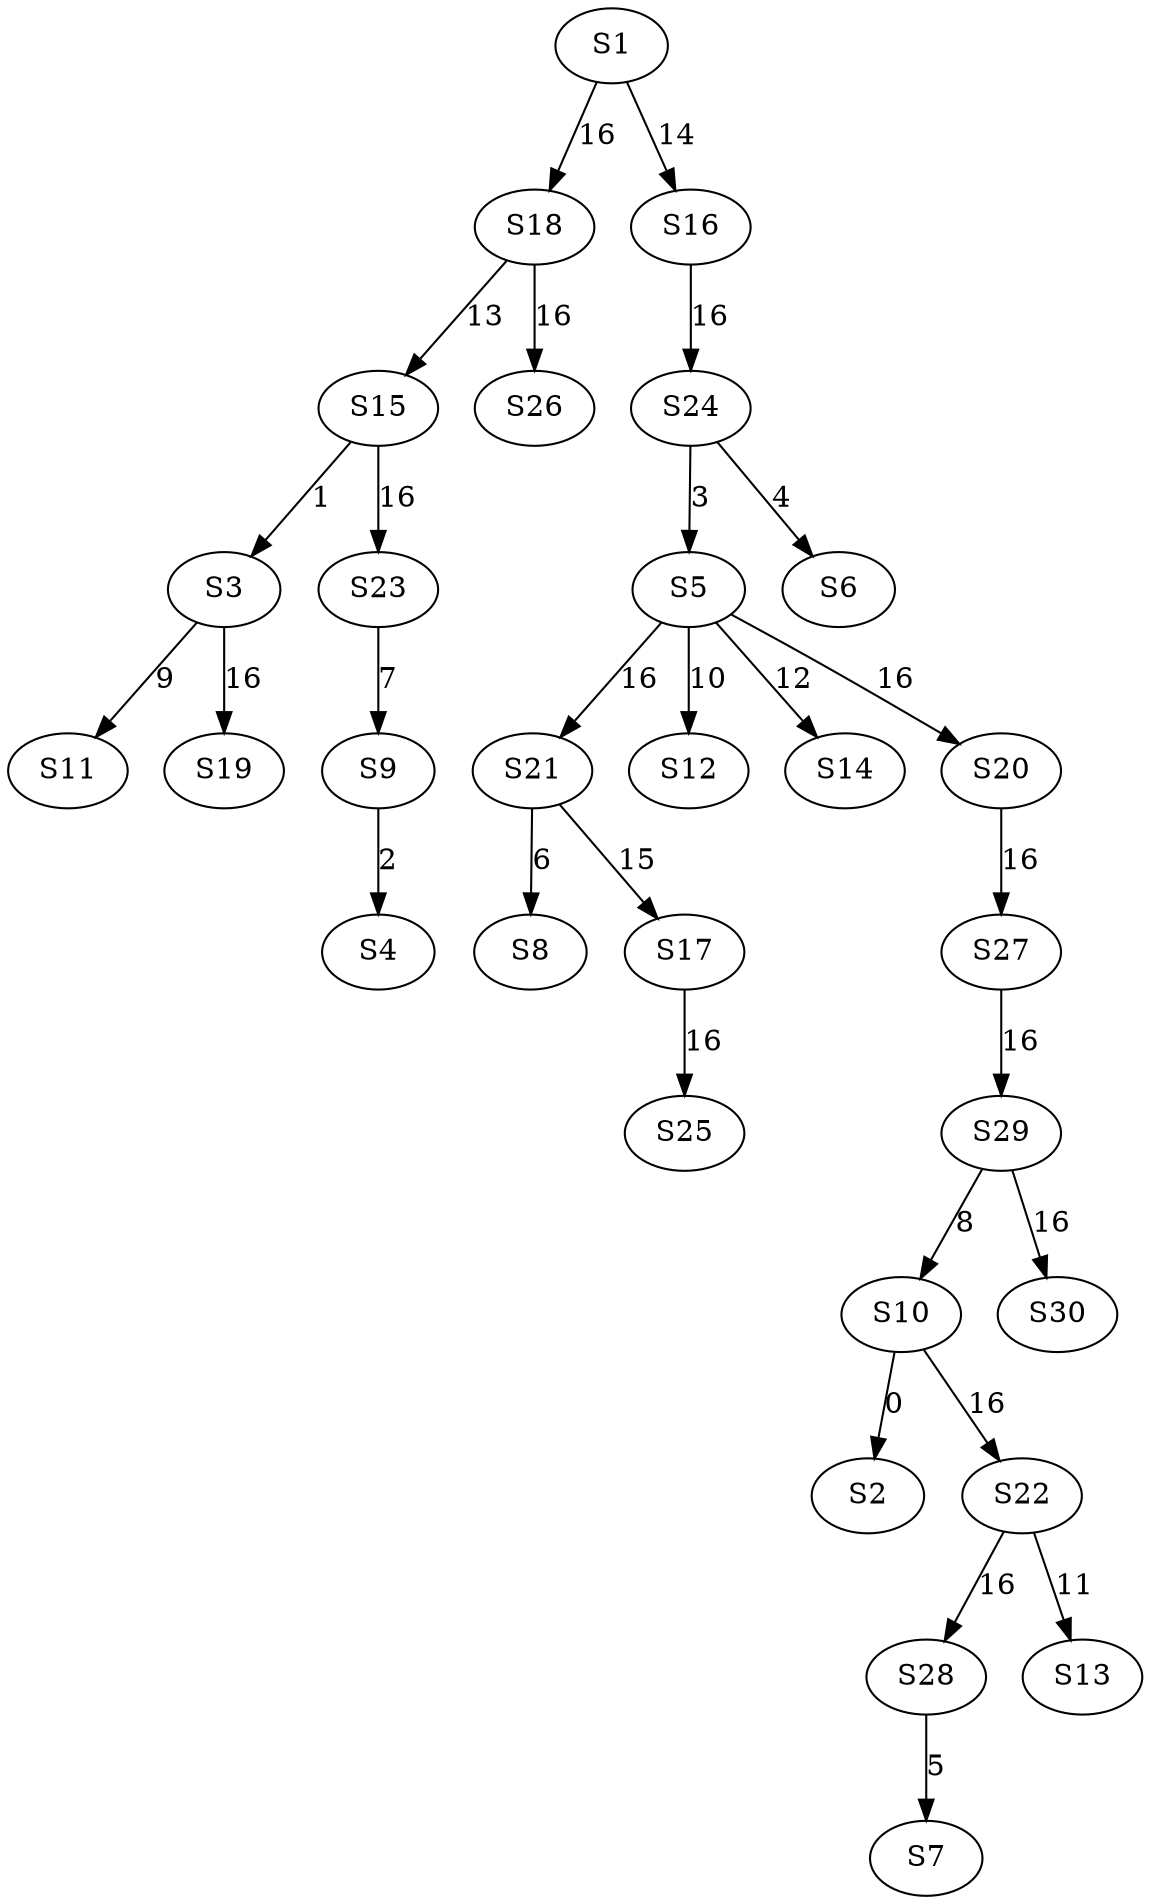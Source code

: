 strict digraph {
	S10 -> S2 [ label = 0 ];
	S15 -> S3 [ label = 1 ];
	S9 -> S4 [ label = 2 ];
	S24 -> S5 [ label = 3 ];
	S24 -> S6 [ label = 4 ];
	S28 -> S7 [ label = 5 ];
	S21 -> S8 [ label = 6 ];
	S23 -> S9 [ label = 7 ];
	S29 -> S10 [ label = 8 ];
	S3 -> S11 [ label = 9 ];
	S5 -> S12 [ label = 10 ];
	S22 -> S13 [ label = 11 ];
	S5 -> S14 [ label = 12 ];
	S18 -> S15 [ label = 13 ];
	S1 -> S16 [ label = 14 ];
	S21 -> S17 [ label = 15 ];
	S1 -> S18 [ label = 16 ];
	S3 -> S19 [ label = 16 ];
	S5 -> S20 [ label = 16 ];
	S5 -> S21 [ label = 16 ];
	S10 -> S22 [ label = 16 ];
	S15 -> S23 [ label = 16 ];
	S16 -> S24 [ label = 16 ];
	S17 -> S25 [ label = 16 ];
	S18 -> S26 [ label = 16 ];
	S20 -> S27 [ label = 16 ];
	S22 -> S28 [ label = 16 ];
	S27 -> S29 [ label = 16 ];
	S29 -> S30 [ label = 16 ];
}